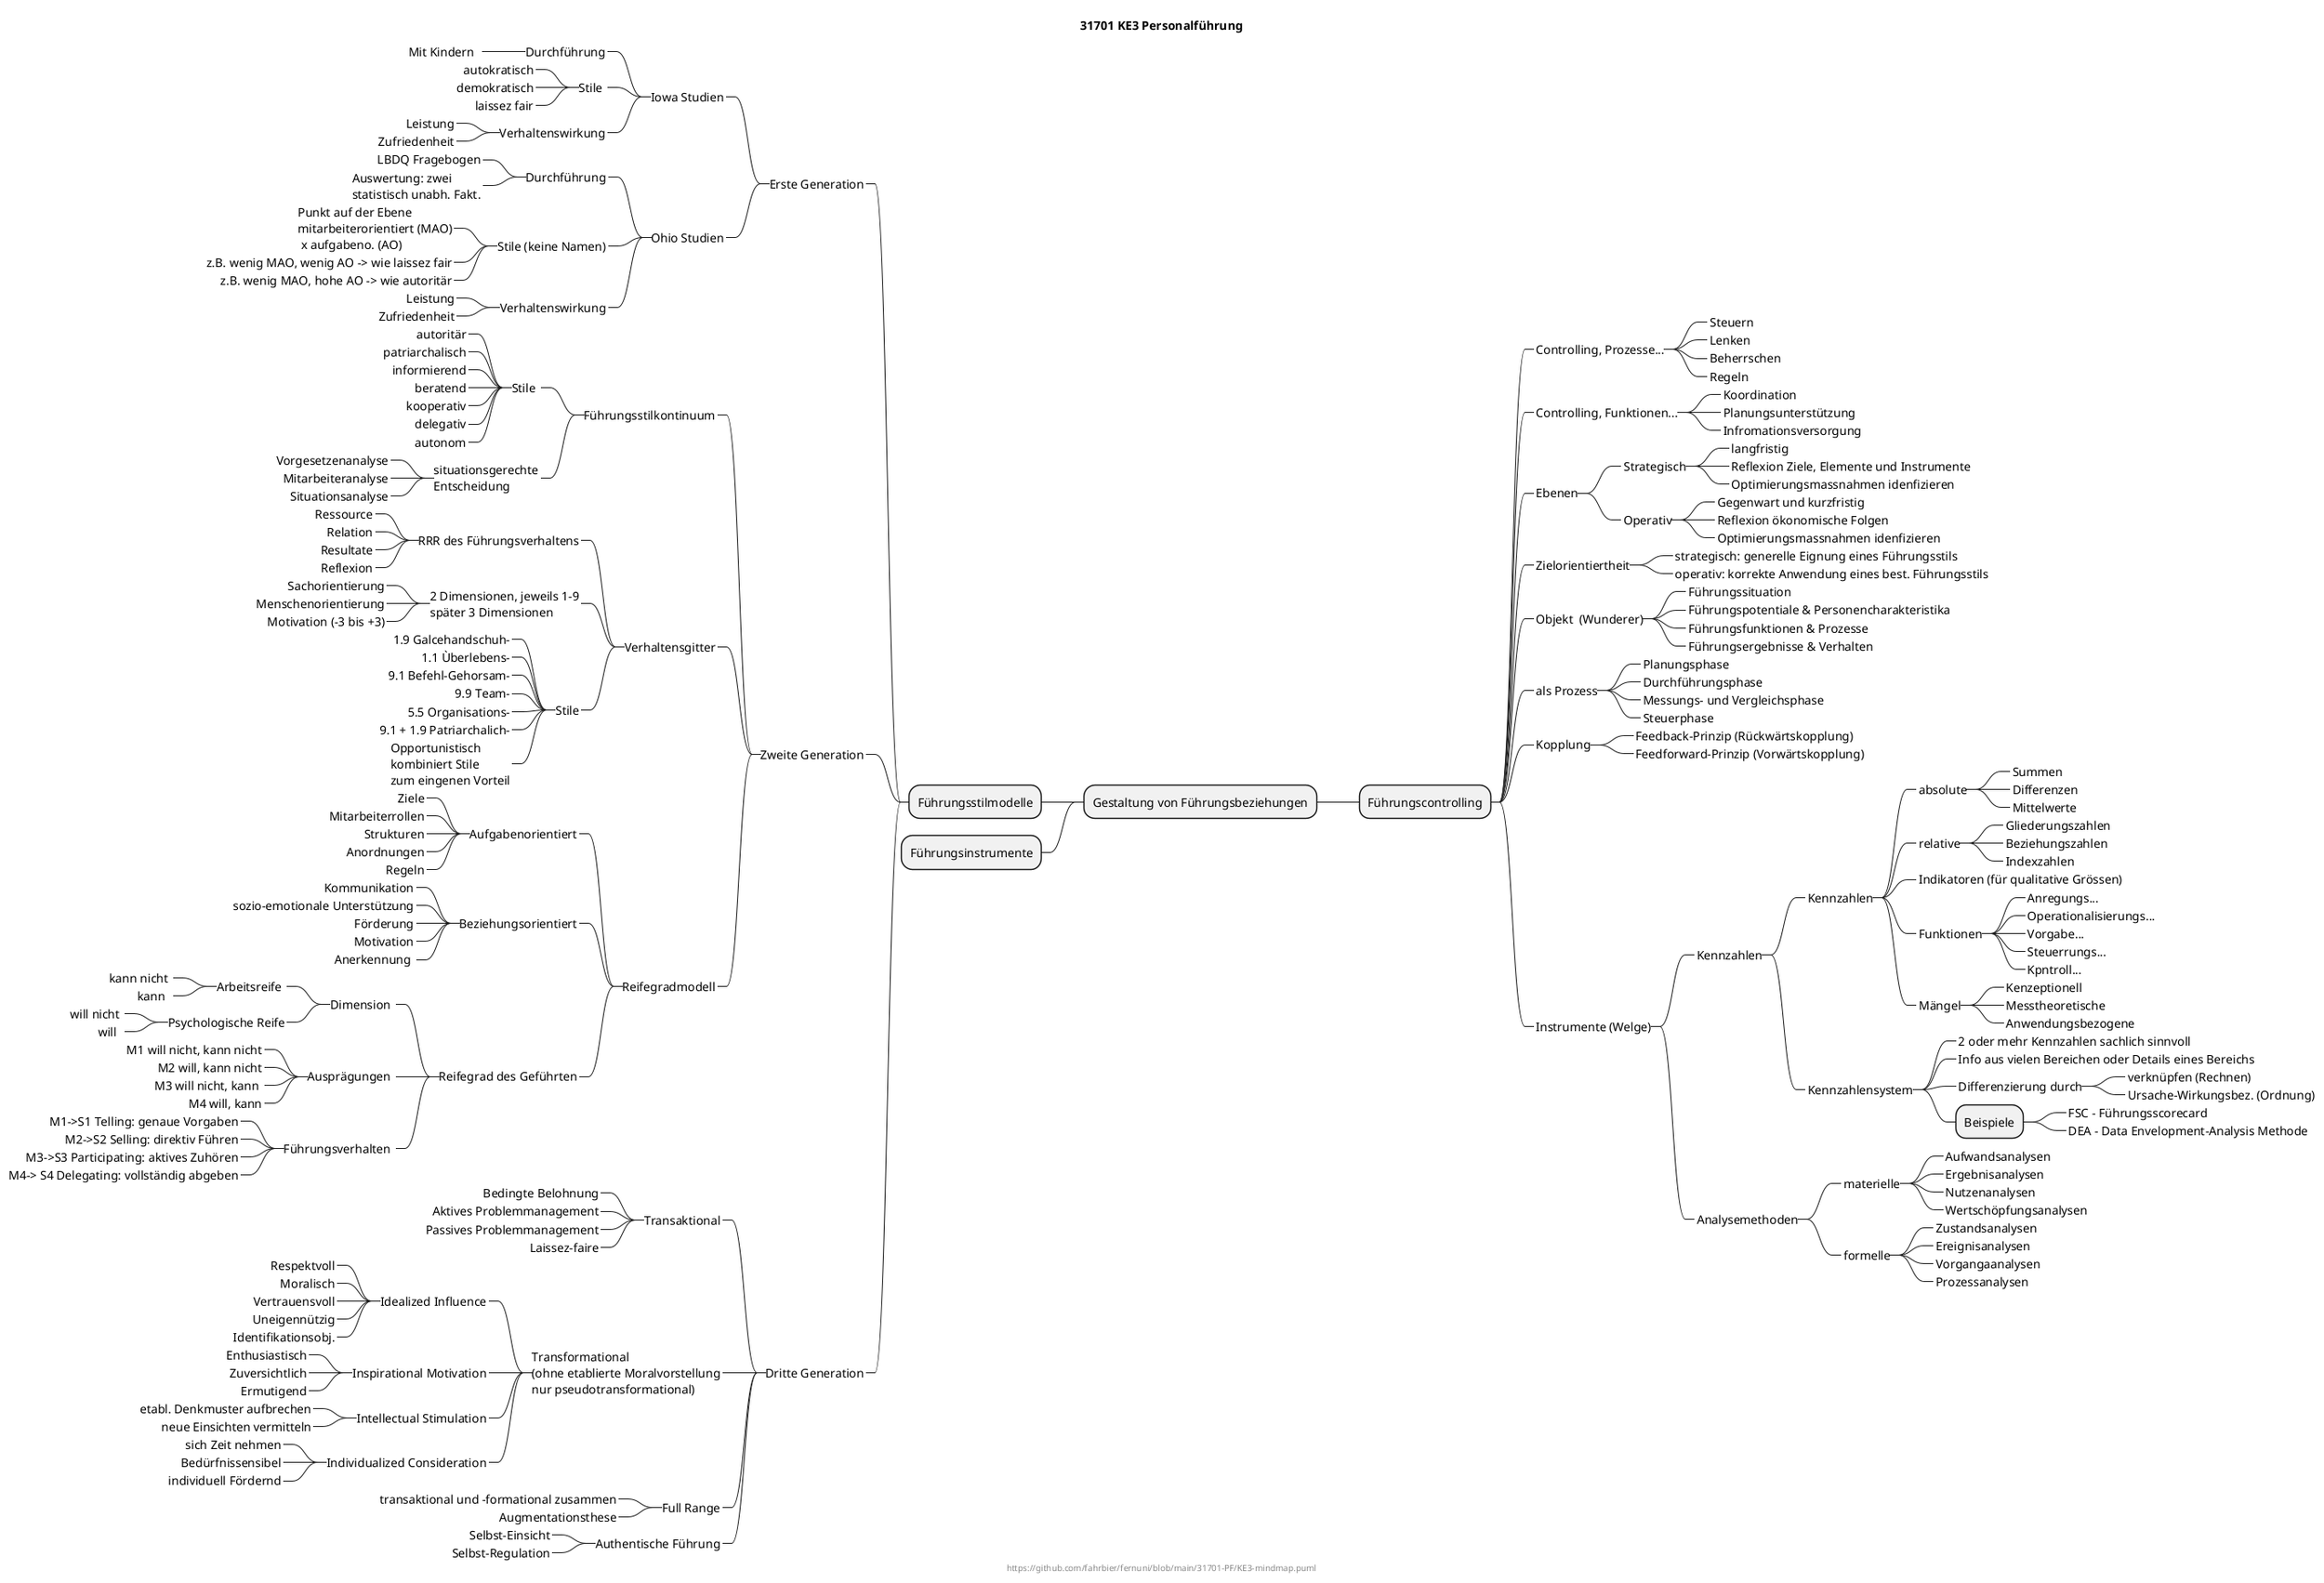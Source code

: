 @startmindmap "PF KE3"
title 31701 KE3 Personalführung
center footer https://github.com/fahrbier/fernuni/blob/main/31701-PF/KE3-mindmap.puml

+ Gestaltung von Führungsbeziehungen

-- Führungsstilmodelle
---_ Erste Generation
----_ Iowa Studien
-----_ Durchführung
------_ Mit Kindern  
-----_ Stile 
------_ autokratisch
------_ demokratisch
------_ laissez fair
-----_ Verhaltenswirkung
------_ Leistung
------_ Zufriedenheit



----_ Ohio Studien
-----_ Durchführung
------_ LBDQ Fragebogen
------_ Auswertung: zwei\nstatistisch unabh. Fakt.
-----_ Stile (keine Namen)
------_ Punkt auf der Ebene\nmitarbeiterorientiert (MAO)\n x aufgabeno. (AO)
------_ z.B. wenig MAO, wenig AO -> wie laissez fair
------_ z.B. wenig MAO, hohe AO -> wie autoritär
-----_ Verhaltenswirkung
------_ Leistung
------_ Zufriedenheit



---_ Zweite Generation
----_ Führungsstilkontinuum
-----_ Stile 
------_ autoritär
------_ patriarchalisch
------_ informierend
------_ beratend
------_ kooperativ
------_ delegativ
------_ autonom
-----_ situationsgerechte\nEntscheidung
------_ Vorgesetzenanalyse
------_ Mitarbeiteranalyse
------_ Situationsanalyse


----_ Verhaltensgitter
-----_ RRR des Führungsverhaltens
------_ Ressource
------_ Relation
------_ Resultate
------_ Reflexion
-----_ 2 Dimensionen, jeweils 1-9\nspäter 3 Dimensionen
------_ Sachorientierung
------_ Menschenorientierung
------_ Motivation (-3 bis +3)

-----_ Stile
------_ 1.9 Galcehandschuh-
------_ 1.1 Ùberlebens-
------_ 9.1 Befehl-Gehorsam-
------_ 9.9 Team-
------_ 5.5 Organisations-
------_ 9.1 + 1.9 Patriarchalich-
------_ Opportunistisch\nkombiniert Stile\nzum eingenen Vorteil




----_ Reifegradmodell
-----_ Aufgabenorientiert
------_ Ziele
------_ Mitarbeiterrollen
------_ Strukturen
------_ Anordnungen
------_ Regeln


-----_ Beziehungsorientiert
------_ Kommunikation
------_ sozio-emotionale Unterstützung
------_ Förderung
------_ Motivation
------_ Anerkennung 

-----_ Reifegrad des Geführten
------_ Dimension 
-------_ Arbeitsreife 
--------_ kann nicht 
--------_ kann  

-------_ Psychologische Reife
--------_ will nicht 
--------_ will  

------_ Ausprägungen 
-------_ M1 will nicht, kann nicht
-------_ M2 will, kann nicht
-------_ M3 will nicht, kann 
-------_ M4 will, kann

------_ Führungsverhalten 
-------_ M1->S1 Telling: genaue Vorgaben
-------_ M2->S2 Selling: direktiv Führen
-------_ M3->S3 Participating: aktives Zuhören
-------_ M4-> S4 Delegating: vollständig abgeben


---_ Dritte Generation
----_ Transaktional
-----_ Bedingte Belohnung
-----_ Aktives Problemmanagement
-----_ Passives Problemmanagement
-----_ Laissez-faire

----_ Transformational\n(ohne etablierte Moralvorstellung\nnur pseudotransformational)
-----_ Idealized Influence
------_ Respektvoll
------_ Moralisch
------_ Vertrauensvoll
------_ Uneigennützig
------_ Identifikationsobj.

-----_ Inspirational Motivation
------_ Enthusiastisch
------_ Zuversichtlich
------_ Ermutigend

-----_ Intellectual Stimulation
------_ etabl. Denkmuster aufbrechen
------_ neue Einsichten vermitteln

-----_ Individualized Consideration
------_ sich Zeit nehmen
------_ Bedürfnissensibel
------_ individuell Fördernd


----_ Full Range
-----_ transaktional und -formational zusammen
-----_ Augmentationsthese

----_ Authentische Führung
-----_ Selbst-Einsicht
-----_ Selbst-Regulation


-- Führungsinstrumente

++ Führungscontrolling
+++_ Controlling, Prozesse...
++++_ Steuern
++++_ Lenken
++++_ Beherrschen
++++_ Regeln
+++_ Controlling, Funktionen...
++++_ Koordination
++++_ Planungsunterstützung
++++_ Infromationsversorgung
+++_ Ebenen
++++_ Strategisch
+++++_ langfristig
+++++_ Reflexion Ziele, Elemente und Instrumente
+++++_ Optimierungsmassnahmen idenfizieren

++++_ Operativ
+++++_ Gegenwart und kurzfristig
+++++_ Reflexion ökonomische Folgen
+++++_ Optimierungsmassnahmen idenfizieren

+++_ Zielorientiertheit
++++_ strategisch: generelle Eignung eines Führungsstils
++++_ operativ: korrekte Anwendung eines best. Führungsstils

+++_ Objekt  (Wunderer)
++++_ Führungssituation
++++_ Führungspotentiale & Personencharakteristika
++++_ Führungsfunktionen & Prozesse
++++_ Führungsergebnisse & Verhalten


+++_ als Prozess
++++_ Planungsphase
++++_ Durchführungsphase
++++_ Messungs- und Vergleichsphase
++++_ Steuerphase

+++_ Kopplung
++++_ Feedback-Prinzip (Rückwärtskopplung)
++++_ Feedforward-Prinzip (Vorwärtskopplung)

+++_ Instrumente (Welge)
++++_ Kennzahlen
+++++_ Kennzahlen
++++++_ absolute
+++++++_ Summen
+++++++_ Differenzen
+++++++_ Mittelwerte
++++++_ relative
+++++++_ Gliederungszahlen
+++++++_ Beziehungszahlen
+++++++_ Indexzahlen

++++++_ Indikatoren (für qualitative Grössen)
++++++_ Funktionen
+++++++_ Anregungs...
+++++++_ Operationalisierungs...
+++++++_ Vorgabe...
+++++++_ Steuerrungs...
+++++++_ Kpntroll...

++++++_ Mängel
+++++++_ Kenzeptionell
+++++++_ Messtheoretische
+++++++_ Anwendungsbezogene

+++++_ Kennzahlensystem
++++++_ 2 oder mehr Kennzahlen sachlich sinnvoll
++++++_ Info aus vielen Bereichen oder Details eines Bereichs
++++++_ Differenzierung durch
+++++++_ verknüpfen (Rechnen)
+++++++_ Ursache-Wirkungsbez. (Ordnung)
++++++ Beispiele
+++++++_ FSC - Führungsscorecard
+++++++_ DEA - Data Envelopment-Analysis Methode

++++_ Analysemethoden
+++++_ materielle
++++++_ Aufwandsanalysen
++++++_ Ergebnisanalysen
++++++_ Nutzenanalysen
++++++_ Wertschöpfungsanalysen

+++++_ formelle
++++++_ Zustandsanalysen
++++++_ Ereignisanalysen
++++++_ Vorgangaanalysen
++++++_ Prozessanalysen







@endmindmap
